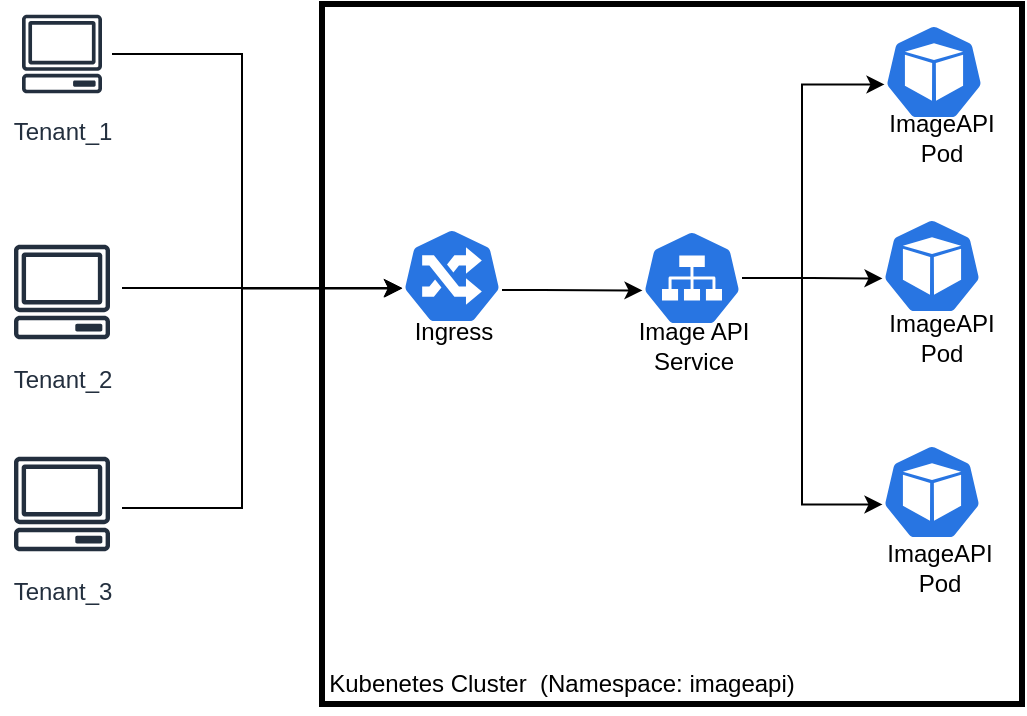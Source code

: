 <mxfile version="17.4.6"><diagram id="VLQGIexCuwyPjsdPC6Mw" name="Page-1"><mxGraphModel dx="786" dy="1683" grid="1" gridSize="10" guides="1" tooltips="1" connect="1" arrows="1" fold="1" page="1" pageScale="1" pageWidth="827" pageHeight="1169" math="0" shadow="0"><root><mxCell id="0"/><mxCell id="1" parent="0"/><mxCell id="-WEXXFjdJiP4h3B8cKON-4" value="" style="whiteSpace=wrap;html=1;aspect=fixed;fillColor=none;strokeWidth=3;" vertex="1" parent="1"><mxGeometry x="200" y="-500" width="350" height="350" as="geometry"/></mxCell><mxCell id="-WEXXFjdJiP4h3B8cKON-26" style="edgeStyle=orthogonalEdgeStyle;rounded=0;orthogonalLoop=1;jettySize=auto;html=1;entryX=0.005;entryY=0.63;entryDx=0;entryDy=0;entryPerimeter=0;" edge="1" parent="1" source="-WEXXFjdJiP4h3B8cKON-5" target="-WEXXFjdJiP4h3B8cKON-9"><mxGeometry relative="1" as="geometry"><Array as="points"><mxPoint x="160" y="-475"/><mxPoint x="160" y="-358"/></Array></mxGeometry></mxCell><mxCell id="-WEXXFjdJiP4h3B8cKON-5" value="Tenant_1" style="sketch=0;outlineConnect=0;fontColor=#232F3E;gradientColor=none;strokeColor=#232F3E;fillColor=#ffffff;dashed=0;verticalLabelPosition=bottom;verticalAlign=top;align=center;html=1;fontSize=12;fontStyle=0;aspect=fixed;shape=mxgraph.aws4.resourceIcon;resIcon=mxgraph.aws4.client;" vertex="1" parent="1"><mxGeometry x="45" y="-500" width="50" height="50" as="geometry"/></mxCell><mxCell id="-WEXXFjdJiP4h3B8cKON-29" style="edgeStyle=orthogonalEdgeStyle;rounded=0;orthogonalLoop=1;jettySize=auto;html=1;" edge="1" parent="1"><mxGeometry relative="1" as="geometry"><mxPoint x="240" y="-358" as="targetPoint"/><mxPoint x="100" y="-358" as="sourcePoint"/></mxGeometry></mxCell><mxCell id="-WEXXFjdJiP4h3B8cKON-6" value="Tenant_2" style="sketch=0;outlineConnect=0;fontColor=#232F3E;gradientColor=none;strokeColor=#232F3E;fillColor=#ffffff;dashed=0;verticalLabelPosition=bottom;verticalAlign=top;align=center;html=1;fontSize=12;fontStyle=0;aspect=fixed;shape=mxgraph.aws4.resourceIcon;resIcon=mxgraph.aws4.client;" vertex="1" parent="1"><mxGeometry x="40" y="-386" width="60" height="60" as="geometry"/></mxCell><mxCell id="-WEXXFjdJiP4h3B8cKON-27" style="edgeStyle=orthogonalEdgeStyle;rounded=0;orthogonalLoop=1;jettySize=auto;html=1;" edge="1" parent="1"><mxGeometry relative="1" as="geometry"><mxPoint x="240" y="-358" as="targetPoint"/><mxPoint x="100" y="-248" as="sourcePoint"/><Array as="points"><mxPoint x="160" y="-248"/><mxPoint x="160" y="-358"/></Array></mxGeometry></mxCell><mxCell id="-WEXXFjdJiP4h3B8cKON-7" value="Tenant_3" style="sketch=0;outlineConnect=0;fontColor=#232F3E;gradientColor=none;strokeColor=#232F3E;fillColor=#ffffff;dashed=0;verticalLabelPosition=bottom;verticalAlign=top;align=center;html=1;fontSize=12;fontStyle=0;aspect=fixed;shape=mxgraph.aws4.resourceIcon;resIcon=mxgraph.aws4.client;" vertex="1" parent="1"><mxGeometry x="40" y="-280" width="60" height="60" as="geometry"/></mxCell><mxCell id="-WEXXFjdJiP4h3B8cKON-16" value="" style="group" vertex="1" connectable="0" parent="1"><mxGeometry x="236" y="-388" width="60" height="67" as="geometry"/></mxCell><mxCell id="-WEXXFjdJiP4h3B8cKON-9" value="" style="sketch=0;html=1;dashed=0;whitespace=wrap;fillColor=#2875E2;strokeColor=#ffffff;points=[[0.005,0.63,0],[0.1,0.2,0],[0.9,0.2,0],[0.5,0,0],[0.995,0.63,0],[0.72,0.99,0],[0.5,1,0],[0.28,0.99,0]];shape=mxgraph.kubernetes.icon;prIcon=ing" vertex="1" parent="-WEXXFjdJiP4h3B8cKON-16"><mxGeometry x="4" width="50" height="48" as="geometry"/></mxCell><mxCell id="-WEXXFjdJiP4h3B8cKON-13" value="Ingress" style="text;html=1;strokeColor=none;fillColor=none;align=center;verticalAlign=middle;whiteSpace=wrap;rounded=0;" vertex="1" parent="-WEXXFjdJiP4h3B8cKON-16"><mxGeometry y="37" width="60" height="30" as="geometry"/></mxCell><mxCell id="-WEXXFjdJiP4h3B8cKON-18" value="" style="group" vertex="1" connectable="0" parent="1"><mxGeometry x="356" y="-387" width="60" height="73" as="geometry"/></mxCell><mxCell id="-WEXXFjdJiP4h3B8cKON-10" value="" style="sketch=0;html=1;dashed=0;whitespace=wrap;fillColor=#2875E2;strokeColor=#ffffff;points=[[0.005,0.63,0],[0.1,0.2,0],[0.9,0.2,0],[0.5,0,0],[0.995,0.63,0],[0.72,0.99,0],[0.5,1,0],[0.28,0.99,0]];shape=mxgraph.kubernetes.icon;prIcon=svc" vertex="1" parent="-WEXXFjdJiP4h3B8cKON-18"><mxGeometry x="4" width="50" height="48" as="geometry"/></mxCell><mxCell id="-WEXXFjdJiP4h3B8cKON-15" value="Image API Service" style="text;html=1;strokeColor=none;fillColor=none;align=center;verticalAlign=middle;whiteSpace=wrap;rounded=0;" vertex="1" parent="-WEXXFjdJiP4h3B8cKON-18"><mxGeometry y="43" width="60" height="30" as="geometry"/></mxCell><mxCell id="-WEXXFjdJiP4h3B8cKON-23" value="" style="group" vertex="1" connectable="0" parent="1"><mxGeometry x="480" y="-490" width="60" height="72" as="geometry"/></mxCell><mxCell id="-WEXXFjdJiP4h3B8cKON-3" value="" style="sketch=0;html=1;dashed=0;whitespace=wrap;fillColor=#2875E2;strokeColor=#ffffff;points=[[0.005,0.63,0],[0.1,0.2,0],[0.9,0.2,0],[0.5,0,0],[0.995,0.63,0],[0.72,0.99,0],[0.5,1,0],[0.28,0.99,0]];shape=mxgraph.kubernetes.icon;prIcon=pod" vertex="1" parent="-WEXXFjdJiP4h3B8cKON-23"><mxGeometry x="1" width="50" height="48" as="geometry"/></mxCell><mxCell id="-WEXXFjdJiP4h3B8cKON-19" value="ImageAPI Pod" style="text;html=1;strokeColor=none;fillColor=none;align=center;verticalAlign=middle;whiteSpace=wrap;rounded=0;" vertex="1" parent="-WEXXFjdJiP4h3B8cKON-23"><mxGeometry y="42" width="60" height="30" as="geometry"/></mxCell><mxCell id="-WEXXFjdJiP4h3B8cKON-24" value="" style="group" vertex="1" connectable="0" parent="1"><mxGeometry x="480" y="-393" width="60" height="75" as="geometry"/></mxCell><mxCell id="-WEXXFjdJiP4h3B8cKON-11" value="" style="sketch=0;html=1;dashed=0;whitespace=wrap;fillColor=#2875E2;strokeColor=#ffffff;points=[[0.005,0.63,0],[0.1,0.2,0],[0.9,0.2,0],[0.5,0,0],[0.995,0.63,0],[0.72,0.99,0],[0.5,1,0],[0.28,0.99,0]];shape=mxgraph.kubernetes.icon;prIcon=pod" vertex="1" parent="-WEXXFjdJiP4h3B8cKON-24"><mxGeometry width="50" height="48" as="geometry"/></mxCell><mxCell id="-WEXXFjdJiP4h3B8cKON-20" value="ImageAPI Pod" style="text;html=1;strokeColor=none;fillColor=none;align=center;verticalAlign=middle;whiteSpace=wrap;rounded=0;" vertex="1" parent="-WEXXFjdJiP4h3B8cKON-24"><mxGeometry y="45" width="60" height="30" as="geometry"/></mxCell><mxCell id="-WEXXFjdJiP4h3B8cKON-25" value="" style="group" vertex="1" connectable="0" parent="1"><mxGeometry x="479" y="-280" width="60" height="77" as="geometry"/></mxCell><mxCell id="-WEXXFjdJiP4h3B8cKON-12" value="" style="sketch=0;html=1;dashed=0;whitespace=wrap;fillColor=#2875E2;strokeColor=#ffffff;points=[[0.005,0.63,0],[0.1,0.2,0],[0.9,0.2,0],[0.5,0,0],[0.995,0.63,0],[0.72,0.99,0],[0.5,1,0],[0.28,0.99,0]];shape=mxgraph.kubernetes.icon;prIcon=pod" vertex="1" parent="-WEXXFjdJiP4h3B8cKON-25"><mxGeometry x="1" width="50" height="48" as="geometry"/></mxCell><mxCell id="-WEXXFjdJiP4h3B8cKON-22" value="ImageAPI Pod" style="text;html=1;strokeColor=none;fillColor=none;align=center;verticalAlign=middle;whiteSpace=wrap;rounded=0;" vertex="1" parent="-WEXXFjdJiP4h3B8cKON-25"><mxGeometry y="47" width="60" height="30" as="geometry"/></mxCell><mxCell id="-WEXXFjdJiP4h3B8cKON-30" style="edgeStyle=orthogonalEdgeStyle;rounded=0;orthogonalLoop=1;jettySize=auto;html=1;entryX=0.005;entryY=0.63;entryDx=0;entryDy=0;entryPerimeter=0;" edge="1" parent="1" source="-WEXXFjdJiP4h3B8cKON-9" target="-WEXXFjdJiP4h3B8cKON-10"><mxGeometry relative="1" as="geometry"><Array as="points"><mxPoint x="310" y="-357"/><mxPoint x="310" y="-357"/></Array></mxGeometry></mxCell><mxCell id="-WEXXFjdJiP4h3B8cKON-31" style="edgeStyle=orthogonalEdgeStyle;rounded=0;orthogonalLoop=1;jettySize=auto;html=1;entryX=0.005;entryY=0.63;entryDx=0;entryDy=0;entryPerimeter=0;" edge="1" parent="1" source="-WEXXFjdJiP4h3B8cKON-10" target="-WEXXFjdJiP4h3B8cKON-3"><mxGeometry relative="1" as="geometry"><Array as="points"><mxPoint x="440" y="-363"/><mxPoint x="440" y="-460"/></Array></mxGeometry></mxCell><mxCell id="-WEXXFjdJiP4h3B8cKON-32" style="edgeStyle=orthogonalEdgeStyle;rounded=0;orthogonalLoop=1;jettySize=auto;html=1;entryX=0.005;entryY=0.63;entryDx=0;entryDy=0;entryPerimeter=0;" edge="1" parent="1" source="-WEXXFjdJiP4h3B8cKON-10" target="-WEXXFjdJiP4h3B8cKON-12"><mxGeometry relative="1" as="geometry"><Array as="points"><mxPoint x="440" y="-363"/><mxPoint x="440" y="-250"/></Array></mxGeometry></mxCell><mxCell id="-WEXXFjdJiP4h3B8cKON-33" style="edgeStyle=orthogonalEdgeStyle;rounded=0;orthogonalLoop=1;jettySize=auto;html=1;entryX=0.005;entryY=0.63;entryDx=0;entryDy=0;entryPerimeter=0;" edge="1" parent="1" source="-WEXXFjdJiP4h3B8cKON-10" target="-WEXXFjdJiP4h3B8cKON-11"><mxGeometry relative="1" as="geometry"/></mxCell><mxCell id="-WEXXFjdJiP4h3B8cKON-34" value="Kubenetes Cluster &amp;nbsp;(Namespace: imageapi)" style="text;html=1;strokeColor=none;fillColor=none;align=center;verticalAlign=middle;whiteSpace=wrap;rounded=0;" vertex="1" parent="1"><mxGeometry x="180" y="-175" width="280" height="30" as="geometry"/></mxCell></root></mxGraphModel></diagram></mxfile>
